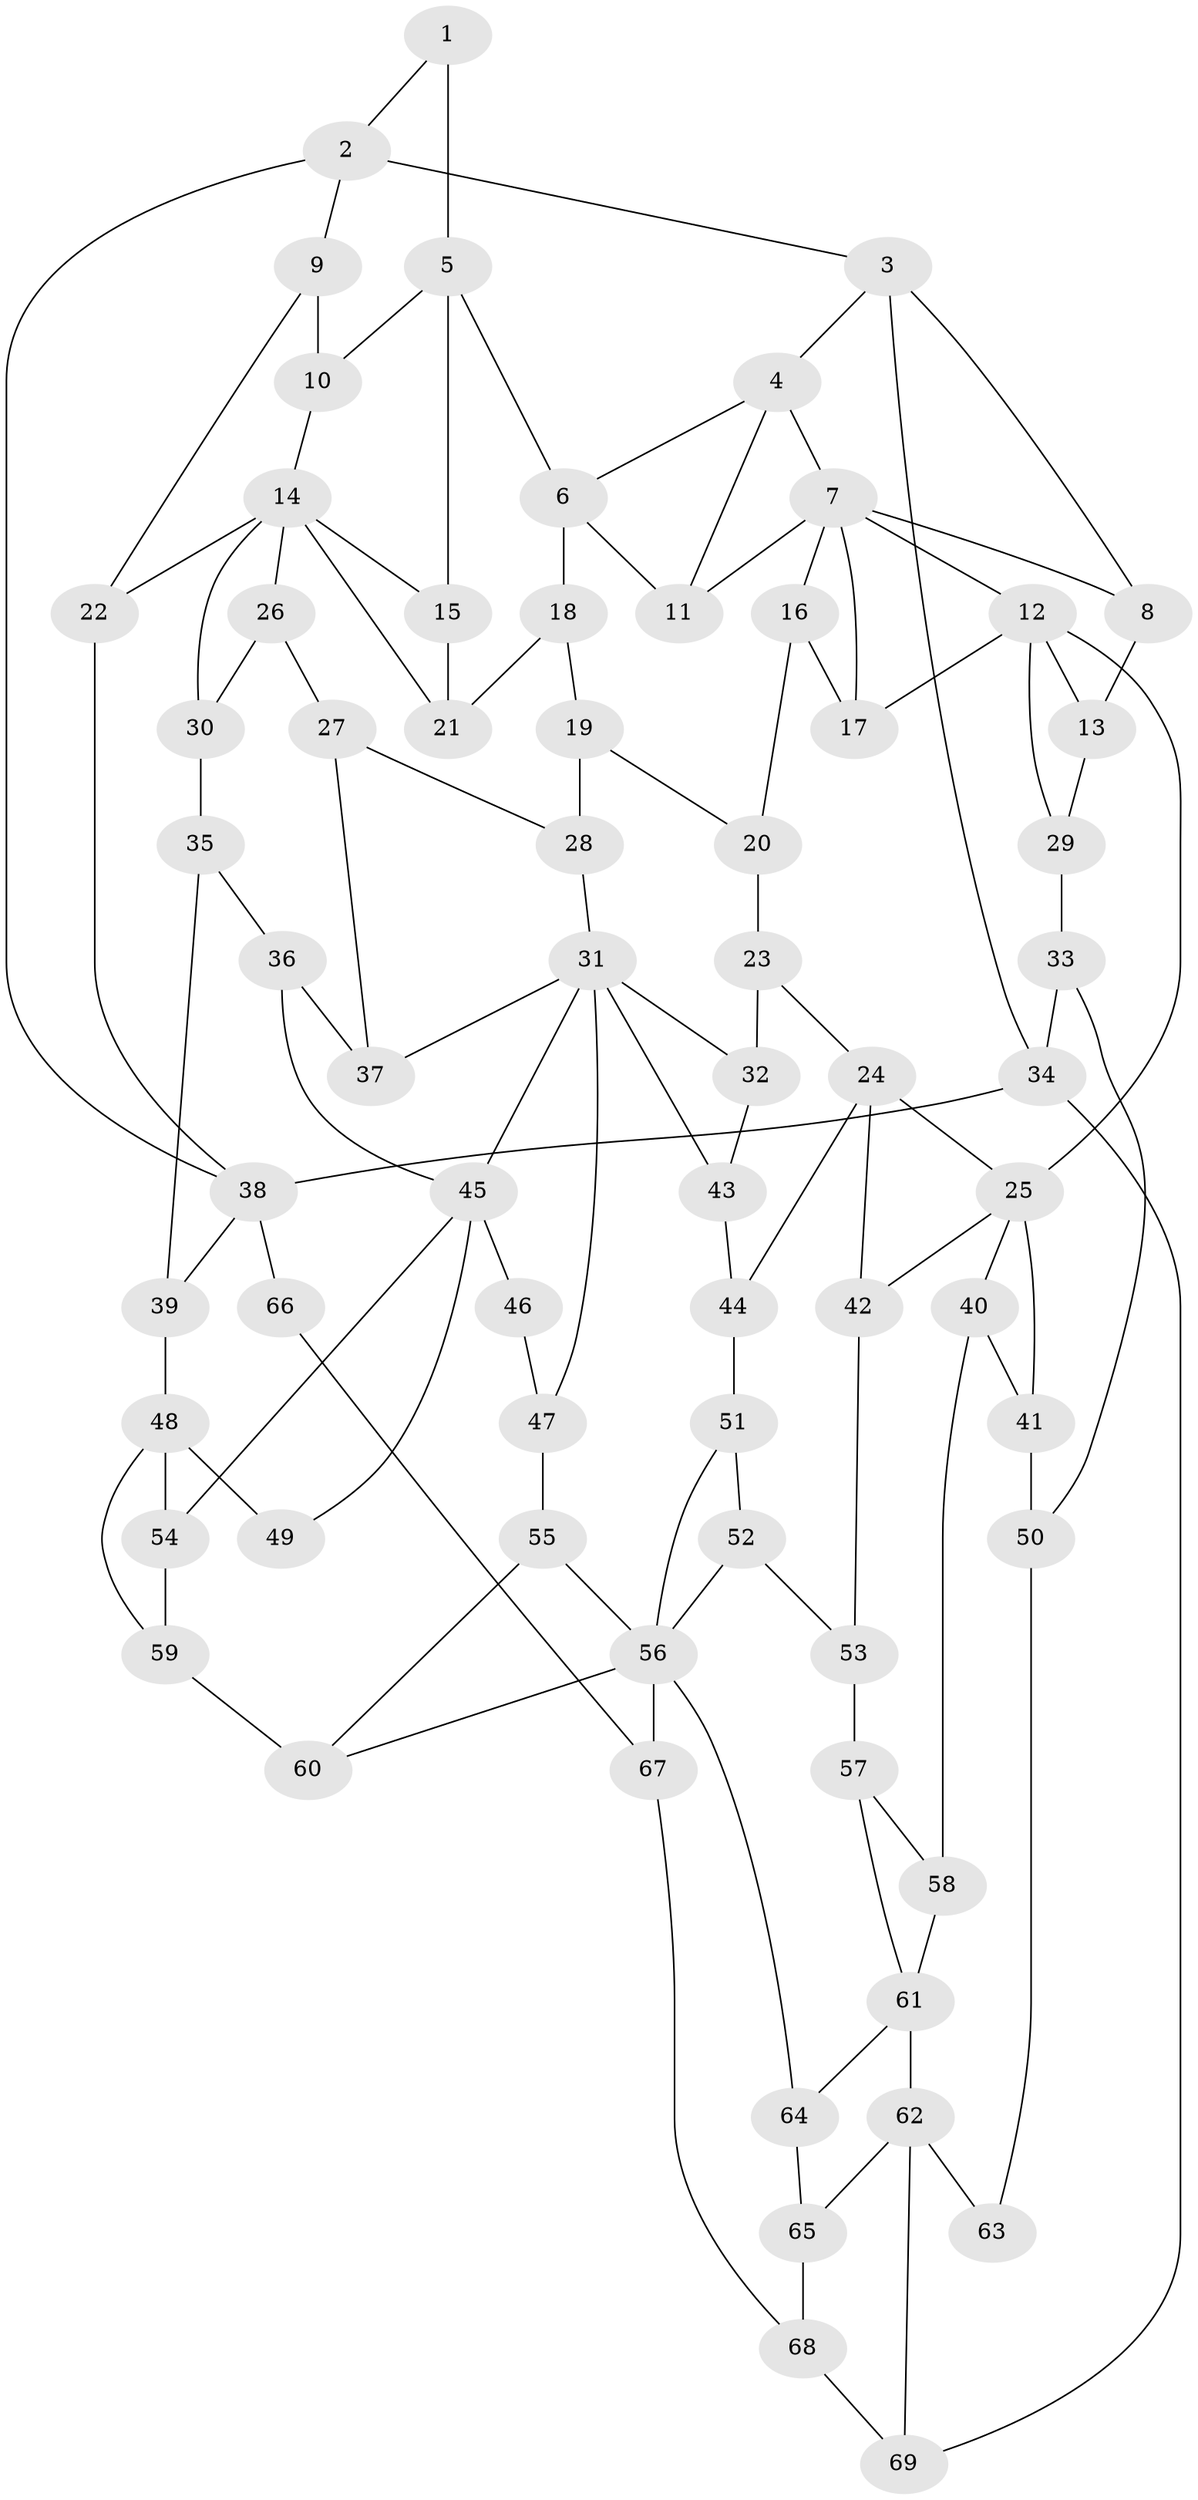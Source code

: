 // original degree distribution, {3: 0.017543859649122806, 5: 0.543859649122807, 6: 0.21052631578947367, 4: 0.22807017543859648}
// Generated by graph-tools (version 1.1) at 2025/54/03/04/25 22:54:30]
// undirected, 69 vertices, 116 edges
graph export_dot {
  node [color=gray90,style=filled];
  1;
  2;
  3;
  4;
  5;
  6;
  7;
  8;
  9;
  10;
  11;
  12;
  13;
  14;
  15;
  16;
  17;
  18;
  19;
  20;
  21;
  22;
  23;
  24;
  25;
  26;
  27;
  28;
  29;
  30;
  31;
  32;
  33;
  34;
  35;
  36;
  37;
  38;
  39;
  40;
  41;
  42;
  43;
  44;
  45;
  46;
  47;
  48;
  49;
  50;
  51;
  52;
  53;
  54;
  55;
  56;
  57;
  58;
  59;
  60;
  61;
  62;
  63;
  64;
  65;
  66;
  67;
  68;
  69;
  1 -- 2 [weight=1.0];
  1 -- 5 [weight=2.0];
  2 -- 3 [weight=1.0];
  2 -- 9 [weight=1.0];
  2 -- 38 [weight=1.0];
  3 -- 4 [weight=1.0];
  3 -- 8 [weight=1.0];
  3 -- 34 [weight=1.0];
  4 -- 6 [weight=1.0];
  4 -- 7 [weight=1.0];
  4 -- 11 [weight=1.0];
  5 -- 6 [weight=2.0];
  5 -- 10 [weight=1.0];
  5 -- 15 [weight=1.0];
  6 -- 11 [weight=1.0];
  6 -- 18 [weight=1.0];
  7 -- 8 [weight=1.0];
  7 -- 11 [weight=1.0];
  7 -- 12 [weight=1.0];
  7 -- 16 [weight=1.0];
  7 -- 17 [weight=1.0];
  8 -- 13 [weight=1.0];
  9 -- 10 [weight=1.0];
  9 -- 22 [weight=1.0];
  10 -- 14 [weight=1.0];
  12 -- 13 [weight=1.0];
  12 -- 17 [weight=1.0];
  12 -- 25 [weight=2.0];
  12 -- 29 [weight=1.0];
  13 -- 29 [weight=1.0];
  14 -- 15 [weight=1.0];
  14 -- 21 [weight=1.0];
  14 -- 22 [weight=1.0];
  14 -- 26 [weight=1.0];
  14 -- 30 [weight=1.0];
  15 -- 21 [weight=1.0];
  16 -- 17 [weight=1.0];
  16 -- 20 [weight=1.0];
  18 -- 19 [weight=1.0];
  18 -- 21 [weight=1.0];
  19 -- 20 [weight=1.0];
  19 -- 28 [weight=1.0];
  20 -- 23 [weight=1.0];
  22 -- 38 [weight=1.0];
  23 -- 24 [weight=1.0];
  23 -- 32 [weight=1.0];
  24 -- 25 [weight=1.0];
  24 -- 42 [weight=1.0];
  24 -- 44 [weight=1.0];
  25 -- 40 [weight=1.0];
  25 -- 41 [weight=1.0];
  25 -- 42 [weight=1.0];
  26 -- 27 [weight=1.0];
  26 -- 30 [weight=1.0];
  27 -- 28 [weight=1.0];
  27 -- 37 [weight=1.0];
  28 -- 31 [weight=1.0];
  29 -- 33 [weight=1.0];
  30 -- 35 [weight=1.0];
  31 -- 32 [weight=1.0];
  31 -- 37 [weight=1.0];
  31 -- 43 [weight=1.0];
  31 -- 45 [weight=1.0];
  31 -- 47 [weight=1.0];
  32 -- 43 [weight=1.0];
  33 -- 34 [weight=1.0];
  33 -- 50 [weight=1.0];
  34 -- 38 [weight=1.0];
  34 -- 69 [weight=1.0];
  35 -- 36 [weight=1.0];
  35 -- 39 [weight=1.0];
  36 -- 37 [weight=1.0];
  36 -- 45 [weight=1.0];
  38 -- 39 [weight=2.0];
  38 -- 66 [weight=2.0];
  39 -- 48 [weight=2.0];
  40 -- 41 [weight=1.0];
  40 -- 58 [weight=1.0];
  41 -- 50 [weight=1.0];
  42 -- 53 [weight=1.0];
  43 -- 44 [weight=1.0];
  44 -- 51 [weight=1.0];
  45 -- 46 [weight=2.0];
  45 -- 49 [weight=1.0];
  45 -- 54 [weight=1.0];
  46 -- 47 [weight=1.0];
  47 -- 55 [weight=1.0];
  48 -- 49 [weight=2.0];
  48 -- 54 [weight=1.0];
  48 -- 59 [weight=1.0];
  50 -- 63 [weight=1.0];
  51 -- 52 [weight=1.0];
  51 -- 56 [weight=1.0];
  52 -- 53 [weight=1.0];
  52 -- 56 [weight=1.0];
  53 -- 57 [weight=1.0];
  54 -- 59 [weight=1.0];
  55 -- 56 [weight=1.0];
  55 -- 60 [weight=1.0];
  56 -- 60 [weight=1.0];
  56 -- 64 [weight=1.0];
  56 -- 67 [weight=1.0];
  57 -- 58 [weight=1.0];
  57 -- 61 [weight=1.0];
  58 -- 61 [weight=1.0];
  59 -- 60 [weight=1.0];
  61 -- 62 [weight=2.0];
  61 -- 64 [weight=1.0];
  62 -- 63 [weight=2.0];
  62 -- 65 [weight=1.0];
  62 -- 69 [weight=1.0];
  64 -- 65 [weight=1.0];
  65 -- 68 [weight=1.0];
  66 -- 67 [weight=1.0];
  67 -- 68 [weight=1.0];
  68 -- 69 [weight=1.0];
}
